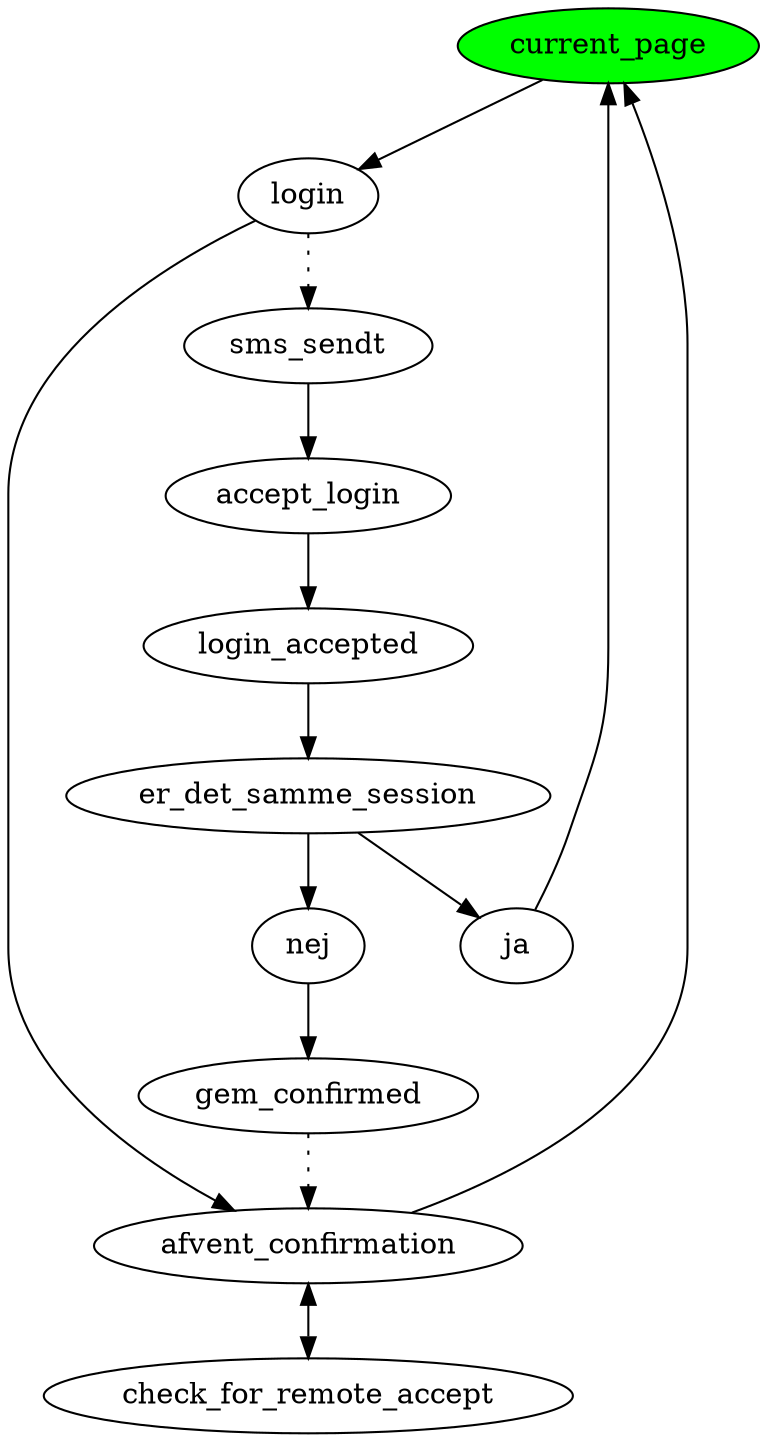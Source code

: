 digraph xxx {
  current_page [ style=filled fillcolor=green ];
  current_page ->
        login ->
              afvent_confirmation ->
                    current_page;
/////////////////////////////////////////////////////////////////////////////////////
        login -> sms_sendt [ style= dotted ];                                   /////
              afvent_confirmation -> check_for_remote_accept [ dir=both ];      /////
/////////////////////////////////////////////////////////////////////////////////////
  sms_sendt ->
        accept_login ->
              login_accepted->
                    er_det_samme_session;
                    er_det_samme_session -> {ja,nej};
                          ja ->
                                current_page;
                          nej ->
                                gem_confirmed;
/////////////////////////////////////////////////////////////////////////////////////
                                gem_confirmed ->                                /////
                                      afvent_confirmation [ style=dotted ];     /////
/////////////////////////////////////////////////////////////////////////////////////
}
